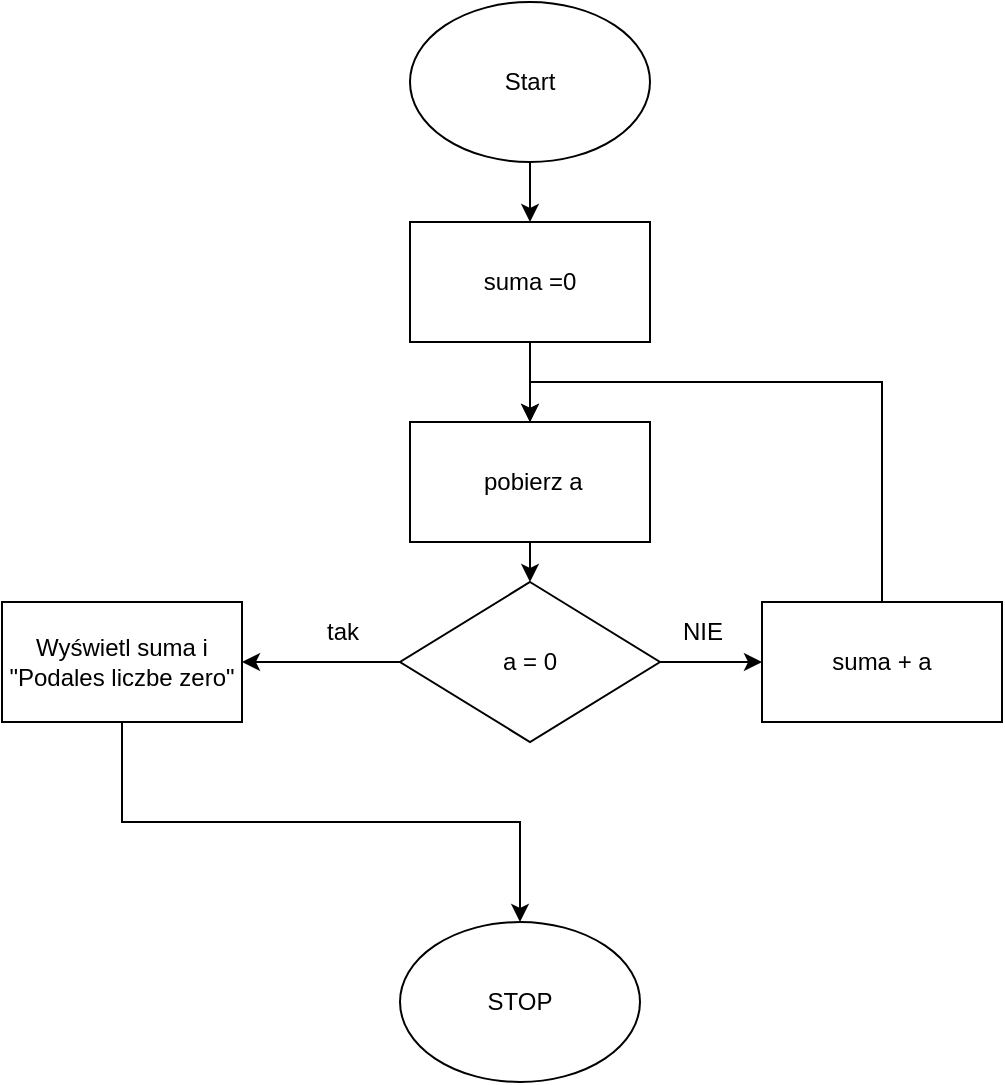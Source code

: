 <mxfile version="21.0.2" type="github">
  <diagram name="Strona-1" id="mVCQs24VYeE2_2-3TrxD">
    <mxGraphModel dx="1434" dy="796" grid="1" gridSize="10" guides="1" tooltips="1" connect="1" arrows="1" fold="1" page="1" pageScale="1" pageWidth="827" pageHeight="1169" math="0" shadow="0">
      <root>
        <mxCell id="0" />
        <mxCell id="1" parent="0" />
        <mxCell id="jVx4LizkGMfxXbeVslZR-3" style="edgeStyle=orthogonalEdgeStyle;rounded=0;orthogonalLoop=1;jettySize=auto;html=1;exitX=0.5;exitY=1;exitDx=0;exitDy=0;entryX=0.5;entryY=0;entryDx=0;entryDy=0;" edge="1" parent="1" source="jVx4LizkGMfxXbeVslZR-1" target="jVx4LizkGMfxXbeVslZR-9">
          <mxGeometry relative="1" as="geometry" />
        </mxCell>
        <mxCell id="jVx4LizkGMfxXbeVslZR-1" value="Start" style="ellipse;whiteSpace=wrap;html=1;" vertex="1" parent="1">
          <mxGeometry x="354" y="30" width="120" height="80" as="geometry" />
        </mxCell>
        <mxCell id="jVx4LizkGMfxXbeVslZR-5" style="edgeStyle=orthogonalEdgeStyle;rounded=0;orthogonalLoop=1;jettySize=auto;html=1;exitX=0.5;exitY=1;exitDx=0;exitDy=0;entryX=0.5;entryY=0;entryDx=0;entryDy=0;" edge="1" parent="1" source="jVx4LizkGMfxXbeVslZR-2" target="jVx4LizkGMfxXbeVslZR-4">
          <mxGeometry relative="1" as="geometry" />
        </mxCell>
        <mxCell id="jVx4LizkGMfxXbeVslZR-2" value="&amp;nbsp;pobierz a" style="rounded=0;whiteSpace=wrap;html=1;" vertex="1" parent="1">
          <mxGeometry x="354" y="240" width="120" height="60" as="geometry" />
        </mxCell>
        <mxCell id="jVx4LizkGMfxXbeVslZR-6" style="edgeStyle=orthogonalEdgeStyle;rounded=0;orthogonalLoop=1;jettySize=auto;html=1;exitX=0;exitY=0.5;exitDx=0;exitDy=0;" edge="1" parent="1" source="jVx4LizkGMfxXbeVslZR-4">
          <mxGeometry relative="1" as="geometry">
            <mxPoint x="270" y="360" as="targetPoint" />
          </mxGeometry>
        </mxCell>
        <mxCell id="jVx4LizkGMfxXbeVslZR-13" style="edgeStyle=orthogonalEdgeStyle;rounded=0;orthogonalLoop=1;jettySize=auto;html=1;exitX=1;exitY=0.5;exitDx=0;exitDy=0;" edge="1" parent="1" source="jVx4LizkGMfxXbeVslZR-4">
          <mxGeometry relative="1" as="geometry">
            <mxPoint x="530" y="360" as="targetPoint" />
          </mxGeometry>
        </mxCell>
        <mxCell id="jVx4LizkGMfxXbeVslZR-4" value="a = 0" style="rhombus;whiteSpace=wrap;html=1;" vertex="1" parent="1">
          <mxGeometry x="349" y="320" width="130" height="80" as="geometry" />
        </mxCell>
        <mxCell id="jVx4LizkGMfxXbeVslZR-7" value="tak" style="text;html=1;align=center;verticalAlign=middle;resizable=0;points=[];autosize=1;strokeColor=none;fillColor=none;" vertex="1" parent="1">
          <mxGeometry x="300" y="330" width="40" height="30" as="geometry" />
        </mxCell>
        <mxCell id="jVx4LizkGMfxXbeVslZR-12" style="edgeStyle=orthogonalEdgeStyle;rounded=0;orthogonalLoop=1;jettySize=auto;html=1;exitX=0.5;exitY=1;exitDx=0;exitDy=0;entryX=0.5;entryY=0;entryDx=0;entryDy=0;" edge="1" parent="1" source="jVx4LizkGMfxXbeVslZR-8" target="jVx4LizkGMfxXbeVslZR-11">
          <mxGeometry relative="1" as="geometry" />
        </mxCell>
        <mxCell id="jVx4LizkGMfxXbeVslZR-8" value="Wyświetl suma i &quot;Podales liczbe zero&quot;" style="rounded=0;whiteSpace=wrap;html=1;" vertex="1" parent="1">
          <mxGeometry x="150" y="330" width="120" height="60" as="geometry" />
        </mxCell>
        <mxCell id="jVx4LizkGMfxXbeVslZR-10" style="edgeStyle=orthogonalEdgeStyle;rounded=0;orthogonalLoop=1;jettySize=auto;html=1;exitX=0.5;exitY=1;exitDx=0;exitDy=0;entryX=0.5;entryY=0;entryDx=0;entryDy=0;" edge="1" parent="1" source="jVx4LizkGMfxXbeVslZR-9" target="jVx4LizkGMfxXbeVslZR-2">
          <mxGeometry relative="1" as="geometry" />
        </mxCell>
        <mxCell id="jVx4LizkGMfxXbeVslZR-9" value="suma =0" style="rounded=0;whiteSpace=wrap;html=1;" vertex="1" parent="1">
          <mxGeometry x="354" y="140" width="120" height="60" as="geometry" />
        </mxCell>
        <mxCell id="jVx4LizkGMfxXbeVslZR-11" value="STOP" style="ellipse;whiteSpace=wrap;html=1;" vertex="1" parent="1">
          <mxGeometry x="349" y="490" width="120" height="80" as="geometry" />
        </mxCell>
        <mxCell id="jVx4LizkGMfxXbeVslZR-14" value="&lt;blockquote style=&quot;margin: 0 0 0 40px; border: none; padding: 0px;&quot;&gt;NIE&lt;/blockquote&gt;" style="text;html=1;align=center;verticalAlign=middle;resizable=0;points=[];autosize=1;strokeColor=none;fillColor=none;" vertex="1" parent="1">
          <mxGeometry x="440" y="330" width="80" height="30" as="geometry" />
        </mxCell>
        <mxCell id="jVx4LizkGMfxXbeVslZR-16" style="edgeStyle=orthogonalEdgeStyle;rounded=0;orthogonalLoop=1;jettySize=auto;html=1;exitX=0.5;exitY=0;exitDx=0;exitDy=0;entryX=0.5;entryY=0;entryDx=0;entryDy=0;" edge="1" parent="1" source="jVx4LizkGMfxXbeVslZR-15" target="jVx4LizkGMfxXbeVslZR-2">
          <mxGeometry relative="1" as="geometry" />
        </mxCell>
        <mxCell id="jVx4LizkGMfxXbeVslZR-15" value="suma + a" style="rounded=0;whiteSpace=wrap;html=1;" vertex="1" parent="1">
          <mxGeometry x="530" y="330" width="120" height="60" as="geometry" />
        </mxCell>
      </root>
    </mxGraphModel>
  </diagram>
</mxfile>
